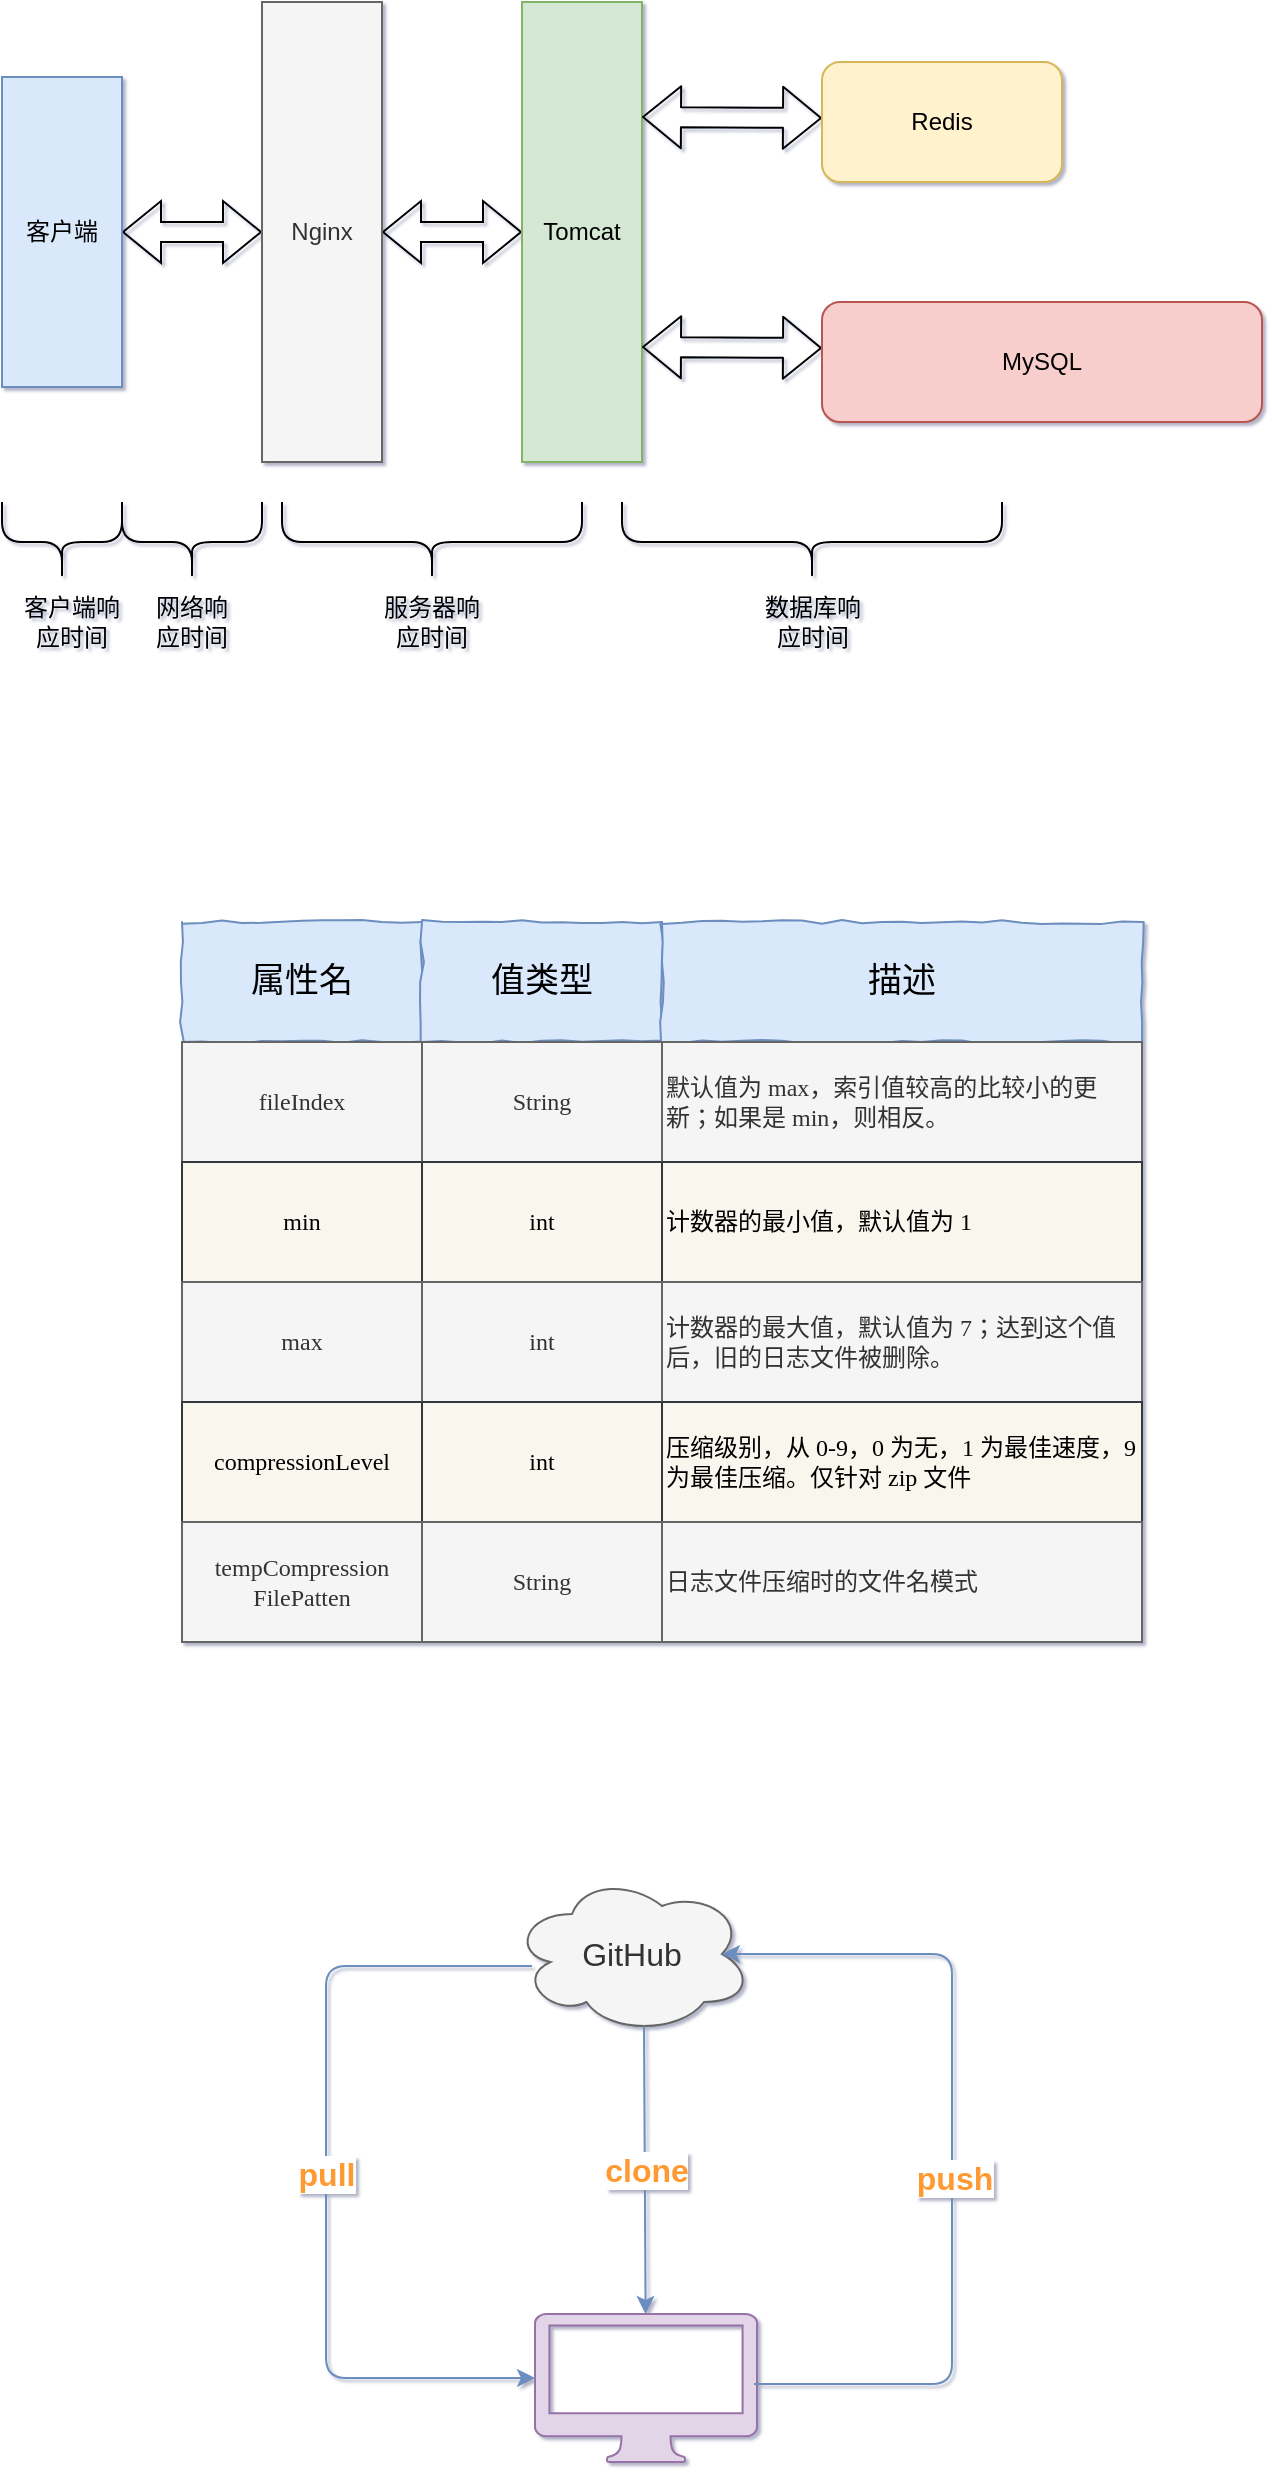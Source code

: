 <mxfile version="13.8.7" type="github" pages="2">
  <diagram id="diSPx6sxwbUCZ3BAV0dR" name="Page-1">
    <mxGraphModel dx="784" dy="740" grid="0" gridSize="10" guides="1" tooltips="1" connect="1" arrows="1" fold="1" page="0" pageScale="1" pageWidth="583" pageHeight="827" math="0" shadow="1">
      <root>
        <mxCell id="0" />
        <mxCell id="1" parent="0" />
        <mxCell id="1Xf8XIknH_fAtcvEAelX-21" style="edgeStyle=orthogonalEdgeStyle;shape=flexArrow;rounded=0;orthogonalLoop=1;jettySize=auto;html=1;exitX=1;exitY=0.5;exitDx=0;exitDy=0;entryX=0;entryY=0.5;entryDx=0;entryDy=0;startArrow=block;" parent="1" source="1Xf8XIknH_fAtcvEAelX-1" target="1Xf8XIknH_fAtcvEAelX-8" edge="1">
          <mxGeometry relative="1" as="geometry" />
        </mxCell>
        <mxCell id="1Xf8XIknH_fAtcvEAelX-1" value="客户端" style="rounded=0;whiteSpace=wrap;html=1;fillColor=#dae8fc;strokeColor=#6c8ebf;" parent="1" vertex="1">
          <mxGeometry x="10" y="267.5" width="60" height="155" as="geometry" />
        </mxCell>
        <mxCell id="1Xf8XIknH_fAtcvEAelX-22" style="edgeStyle=orthogonalEdgeStyle;shape=flexArrow;rounded=0;orthogonalLoop=1;jettySize=auto;html=1;entryX=0;entryY=0.5;entryDx=0;entryDy=0;startArrow=block;" parent="1" source="1Xf8XIknH_fAtcvEAelX-8" target="1Xf8XIknH_fAtcvEAelX-9" edge="1">
          <mxGeometry relative="1" as="geometry" />
        </mxCell>
        <mxCell id="1Xf8XIknH_fAtcvEAelX-8" value="Nginx" style="rounded=0;whiteSpace=wrap;html=1;fillColor=#f5f5f5;strokeColor=#666666;fontColor=#333333;" parent="1" vertex="1">
          <mxGeometry x="140" y="230" width="60" height="230" as="geometry" />
        </mxCell>
        <mxCell id="1Xf8XIknH_fAtcvEAelX-9" value="Tomcat" style="rounded=0;whiteSpace=wrap;html=1;fillColor=#d5e8d4;strokeColor=#82b366;" parent="1" vertex="1">
          <mxGeometry x="270" y="230" width="60" height="230" as="geometry" />
        </mxCell>
        <mxCell id="1Xf8XIknH_fAtcvEAelX-29" value="" style="shape=flexArrow;endArrow=classic;startArrow=classic;html=1;exitX=1;exitY=0.25;exitDx=0;exitDy=0;" parent="1" source="1Xf8XIknH_fAtcvEAelX-9" edge="1">
          <mxGeometry width="50" height="50" relative="1" as="geometry">
            <mxPoint x="350" y="300" as="sourcePoint" />
            <mxPoint x="420" y="288" as="targetPoint" />
          </mxGeometry>
        </mxCell>
        <mxCell id="1Xf8XIknH_fAtcvEAelX-30" value="Redis" style="rounded=1;whiteSpace=wrap;html=1;fillColor=#fff2cc;strokeColor=#d6b656;" parent="1" vertex="1">
          <mxGeometry x="420" y="260" width="120" height="60" as="geometry" />
        </mxCell>
        <mxCell id="1Xf8XIknH_fAtcvEAelX-31" value="" style="shape=flexArrow;endArrow=classic;startArrow=classic;html=1;exitX=1;exitY=0.75;exitDx=0;exitDy=0;" parent="1" source="1Xf8XIknH_fAtcvEAelX-9" edge="1">
          <mxGeometry width="50" height="50" relative="1" as="geometry">
            <mxPoint x="340" y="430" as="sourcePoint" />
            <mxPoint x="420" y="403" as="targetPoint" />
          </mxGeometry>
        </mxCell>
        <mxCell id="1Xf8XIknH_fAtcvEAelX-32" value="MySQL" style="rounded=1;whiteSpace=wrap;html=1;fillColor=#f8cecc;strokeColor=#b85450;" parent="1" vertex="1">
          <mxGeometry x="420" y="380" width="220" height="60" as="geometry" />
        </mxCell>
        <mxCell id="1Xf8XIknH_fAtcvEAelX-35" value="" style="shape=curlyBracket;whiteSpace=wrap;html=1;rounded=1;direction=north;" parent="1" vertex="1">
          <mxGeometry x="10" y="480" width="60" height="40" as="geometry" />
        </mxCell>
        <mxCell id="1Xf8XIknH_fAtcvEAelX-36" value="客户端响应时间" style="text;html=1;strokeColor=none;fillColor=none;align=center;verticalAlign=middle;whiteSpace=wrap;rounded=0;" parent="1" vertex="1">
          <mxGeometry x="20" y="530" width="50" height="20" as="geometry" />
        </mxCell>
        <mxCell id="1Xf8XIknH_fAtcvEAelX-38" value="" style="shape=curlyBracket;whiteSpace=wrap;html=1;rounded=1;direction=north;" parent="1" vertex="1">
          <mxGeometry x="70" y="480" width="70" height="40" as="geometry" />
        </mxCell>
        <mxCell id="1Xf8XIknH_fAtcvEAelX-39" value="网络响应时间" style="text;html=1;strokeColor=none;fillColor=none;align=center;verticalAlign=middle;whiteSpace=wrap;rounded=0;" parent="1" vertex="1">
          <mxGeometry x="85" y="530" width="40" height="20" as="geometry" />
        </mxCell>
        <mxCell id="1Xf8XIknH_fAtcvEAelX-40" value="" style="shape=curlyBracket;whiteSpace=wrap;html=1;rounded=1;direction=north;" parent="1" vertex="1">
          <mxGeometry x="150" y="480" width="150" height="40" as="geometry" />
        </mxCell>
        <mxCell id="1Xf8XIknH_fAtcvEAelX-41" value="服务器响应时间" style="text;html=1;strokeColor=none;fillColor=none;align=center;verticalAlign=middle;whiteSpace=wrap;rounded=0;" parent="1" vertex="1">
          <mxGeometry x="200" y="530" width="50" height="20" as="geometry" />
        </mxCell>
        <mxCell id="1Xf8XIknH_fAtcvEAelX-43" value="" style="shape=curlyBracket;whiteSpace=wrap;html=1;rounded=1;direction=north;" parent="1" vertex="1">
          <mxGeometry x="320" y="480" width="190" height="40" as="geometry" />
        </mxCell>
        <mxCell id="1Xf8XIknH_fAtcvEAelX-44" value="数据库响应时间" style="text;html=1;strokeColor=none;fillColor=none;align=center;verticalAlign=middle;whiteSpace=wrap;rounded=0;" parent="1" vertex="1">
          <mxGeometry x="387.5" y="530" width="55" height="20" as="geometry" />
        </mxCell>
        <mxCell id="rbrxd1Zm40ocYw3N6xHd-1" value="属性名" style="rounded=0;whiteSpace=wrap;html=1;fontSize=17;fillColor=#dae8fc;strokeColor=#6c8ebf;comic=1;" parent="1" vertex="1">
          <mxGeometry x="100" y="690" width="120" height="60" as="geometry" />
        </mxCell>
        <mxCell id="rbrxd1Zm40ocYw3N6xHd-2" value="值类型" style="rounded=0;whiteSpace=wrap;html=1;fontSize=17;fillColor=#dae8fc;strokeColor=#6c8ebf;comic=1;" parent="1" vertex="1">
          <mxGeometry x="220" y="690" width="120" height="60" as="geometry" />
        </mxCell>
        <mxCell id="rbrxd1Zm40ocYw3N6xHd-3" value="描述" style="rounded=0;whiteSpace=wrap;html=1;fontSize=17;fillColor=#dae8fc;strokeColor=#6c8ebf;comic=1;" parent="1" vertex="1">
          <mxGeometry x="340" y="690" width="240" height="60" as="geometry" />
        </mxCell>
        <mxCell id="rbrxd1Zm40ocYw3N6xHd-4" value="fileIndex" style="rounded=0;whiteSpace=wrap;html=1;fillColor=#f5f5f5;strokeColor=#666666;fontColor=#333333;fontFamily=Verdana;" parent="1" vertex="1">
          <mxGeometry x="100" y="750" width="120" height="60" as="geometry" />
        </mxCell>
        <mxCell id="rbrxd1Zm40ocYw3N6xHd-5" value="String" style="rounded=0;whiteSpace=wrap;html=1;fillColor=#f5f5f5;strokeColor=#666666;fontColor=#333333;fontFamily=Verdana;" parent="1" vertex="1">
          <mxGeometry x="220" y="750" width="120" height="60" as="geometry" />
        </mxCell>
        <mxCell id="rbrxd1Zm40ocYw3N6xHd-6" value="默认值为 max，索引值较高的比较小的更新；如果是 min，则相反。" style="rounded=0;whiteSpace=wrap;html=1;align=left;fillColor=#f5f5f5;strokeColor=#666666;fontColor=#333333;fontFamily=Verdana;" parent="1" vertex="1">
          <mxGeometry x="340" y="750" width="240" height="60" as="geometry" />
        </mxCell>
        <mxCell id="rbrxd1Zm40ocYw3N6xHd-7" value="min" style="rounded=0;whiteSpace=wrap;html=1;fontSize=12;fontFamily=Verdana;fillColor=#f9f7ed;strokeColor=#36393d;" parent="1" vertex="1">
          <mxGeometry x="100" y="810" width="120" height="60" as="geometry" />
        </mxCell>
        <mxCell id="rbrxd1Zm40ocYw3N6xHd-8" value="int" style="rounded=0;whiteSpace=wrap;html=1;fontSize=12;fontFamily=Verdana;fillColor=#f9f7ed;strokeColor=#36393d;" parent="1" vertex="1">
          <mxGeometry x="220" y="810" width="120" height="60" as="geometry" />
        </mxCell>
        <mxCell id="rbrxd1Zm40ocYw3N6xHd-9" value="计数器的最小值，默认值为 1" style="rounded=0;whiteSpace=wrap;html=1;align=left;fontSize=12;fontFamily=Verdana;fillColor=#f9f7ed;strokeColor=#36393d;" parent="1" vertex="1">
          <mxGeometry x="340" y="810" width="240" height="60" as="geometry" />
        </mxCell>
        <mxCell id="rbrxd1Zm40ocYw3N6xHd-10" value="max" style="rounded=0;whiteSpace=wrap;html=1;fillColor=#f5f5f5;strokeColor=#666666;fontColor=#333333;fontSize=12;fontFamily=Verdana;" parent="1" vertex="1">
          <mxGeometry x="100" y="870" width="120" height="60" as="geometry" />
        </mxCell>
        <mxCell id="rbrxd1Zm40ocYw3N6xHd-11" value="compressionLevel" style="rounded=0;whiteSpace=wrap;html=1;fontSize=12;fontFamily=Verdana;fillColor=#f9f7ed;strokeColor=#36393d;" parent="1" vertex="1">
          <mxGeometry x="100" y="930" width="120" height="60" as="geometry" />
        </mxCell>
        <mxCell id="rbrxd1Zm40ocYw3N6xHd-12" value="tempCompression&lt;br style=&quot;font-size: 12px;&quot;&gt;FilePatten" style="rounded=0;whiteSpace=wrap;html=1;align=center;fillColor=#f5f5f5;strokeColor=#666666;fontColor=#333333;fontSize=12;fontFamily=Verdana;" parent="1" vertex="1">
          <mxGeometry x="100" y="990" width="120" height="60" as="geometry" />
        </mxCell>
        <mxCell id="rbrxd1Zm40ocYw3N6xHd-13" value="int" style="rounded=0;whiteSpace=wrap;html=1;fillColor=#f5f5f5;strokeColor=#666666;fontColor=#333333;fontSize=12;fontFamily=Verdana;" parent="1" vertex="1">
          <mxGeometry x="220" y="870" width="120" height="60" as="geometry" />
        </mxCell>
        <mxCell id="rbrxd1Zm40ocYw3N6xHd-14" value="int" style="rounded=0;whiteSpace=wrap;html=1;fontSize=12;fontFamily=Verdana;fillColor=#f9f7ed;strokeColor=#36393d;" parent="1" vertex="1">
          <mxGeometry x="220" y="930" width="120" height="60" as="geometry" />
        </mxCell>
        <mxCell id="rbrxd1Zm40ocYw3N6xHd-15" value="String" style="rounded=0;whiteSpace=wrap;html=1;fillColor=#f5f5f5;strokeColor=#666666;fontColor=#333333;fontSize=12;fontFamily=Verdana;" parent="1" vertex="1">
          <mxGeometry x="220" y="990" width="120" height="60" as="geometry" />
        </mxCell>
        <mxCell id="rbrxd1Zm40ocYw3N6xHd-16" value="计数器的最大值，默认值为 7；达到这个值后，旧的日志文件被删除。" style="rounded=0;whiteSpace=wrap;html=1;align=left;fillColor=#f5f5f5;strokeColor=#666666;fontColor=#333333;fontSize=12;fontFamily=Verdana;" parent="1" vertex="1">
          <mxGeometry x="340" y="870" width="240" height="60" as="geometry" />
        </mxCell>
        <mxCell id="rbrxd1Zm40ocYw3N6xHd-17" value="压缩级别，从 0-9，0 为无，1 为最佳速度，9 为最佳压缩。仅针对 zip 文件" style="rounded=0;whiteSpace=wrap;html=1;align=left;fontSize=12;fontFamily=Verdana;fillColor=#f9f7ed;strokeColor=#36393d;" parent="1" vertex="1">
          <mxGeometry x="340" y="930" width="240" height="60" as="geometry" />
        </mxCell>
        <mxCell id="rbrxd1Zm40ocYw3N6xHd-18" value="日志文件压缩时的文件名模式" style="rounded=0;whiteSpace=wrap;html=1;align=left;fillColor=#f5f5f5;strokeColor=#666666;fontColor=#333333;fontSize=12;fontFamily=Verdana;" parent="1" vertex="1">
          <mxGeometry x="340" y="990" width="240" height="60" as="geometry" />
        </mxCell>
        <mxCell id="RKml3W5jO_ZEPc0W99SS-1" value="GitHub" style="ellipse;shape=cloud;whiteSpace=wrap;html=1;fillColor=#f5f5f5;strokeColor=#666666;fontColor=#333333;fontSize=16;" vertex="1" parent="1">
          <mxGeometry x="265" y="1166" width="120" height="80" as="geometry" />
        </mxCell>
        <mxCell id="RKml3W5jO_ZEPc0W99SS-4" value="" style="pointerEvents=1;shadow=0;dashed=0;html=1;strokeColor=#9673a6;fillColor=#e1d5e7;labelPosition=center;verticalLabelPosition=bottom;verticalAlign=top;outlineConnect=0;align=center;shape=mxgraph.office.devices.mac_client;fontSize=16;" vertex="1" parent="1">
          <mxGeometry x="276.5" y="1386" width="111" height="74" as="geometry" />
        </mxCell>
        <mxCell id="RKml3W5jO_ZEPc0W99SS-5" value="" style="endArrow=classic;html=1;exitX=0.55;exitY=0.95;exitDx=0;exitDy=0;exitPerimeter=0;fillColor=#dae8fc;strokeColor=#6c8ebf;fontSize=16;" edge="1" parent="1" source="RKml3W5jO_ZEPc0W99SS-1" target="RKml3W5jO_ZEPc0W99SS-4">
          <mxGeometry relative="1" as="geometry">
            <mxPoint x="326" y="1274" as="sourcePoint" />
            <mxPoint x="426" y="1274" as="targetPoint" />
          </mxGeometry>
        </mxCell>
        <mxCell id="RKml3W5jO_ZEPc0W99SS-6" value="clone" style="edgeLabel;resizable=0;html=1;align=center;verticalAlign=middle;fontSize=16;fontStyle=1;fontColor=#FF9933;" connectable="0" vertex="1" parent="RKml3W5jO_ZEPc0W99SS-5">
          <mxGeometry relative="1" as="geometry" />
        </mxCell>
        <mxCell id="RKml3W5jO_ZEPc0W99SS-8" value="" style="endArrow=classic;html=1;entryX=0.875;entryY=0.5;entryDx=0;entryDy=0;entryPerimeter=0;edgeStyle=orthogonalEdgeStyle;fillColor=#dae8fc;strokeColor=#6c8ebf;fontSize=16;" edge="1" parent="1" target="RKml3W5jO_ZEPc0W99SS-1">
          <mxGeometry relative="1" as="geometry">
            <mxPoint x="386" y="1421" as="sourcePoint" />
            <mxPoint x="486" y="1421" as="targetPoint" />
            <Array as="points">
              <mxPoint x="485" y="1421" />
              <mxPoint x="485" y="1206" />
            </Array>
          </mxGeometry>
        </mxCell>
        <mxCell id="RKml3W5jO_ZEPc0W99SS-9" value="push" style="edgeLabel;resizable=0;align=center;verticalAlign=middle;fontSize=16;fontStyle=1;fontColor=#FF9933;html=1;comic=0;" connectable="0" vertex="1" parent="RKml3W5jO_ZEPc0W99SS-8">
          <mxGeometry relative="1" as="geometry">
            <mxPoint x="1" y="12" as="offset" />
          </mxGeometry>
        </mxCell>
        <mxCell id="RKml3W5jO_ZEPc0W99SS-10" value="" style="endArrow=classic;html=1;exitX=0.083;exitY=0.575;exitDx=0;exitDy=0;exitPerimeter=0;edgeStyle=orthogonalEdgeStyle;fillColor=#dae8fc;strokeColor=#6c8ebf;fontSize=16;" edge="1" parent="1" source="RKml3W5jO_ZEPc0W99SS-1" target="RKml3W5jO_ZEPc0W99SS-4">
          <mxGeometry relative="1" as="geometry">
            <mxPoint x="157" y="1254" as="sourcePoint" />
            <mxPoint x="262" y="1423" as="targetPoint" />
            <Array as="points">
              <mxPoint x="172" y="1212" />
              <mxPoint x="172" y="1418" />
            </Array>
          </mxGeometry>
        </mxCell>
        <mxCell id="RKml3W5jO_ZEPc0W99SS-11" value="pull" style="edgeLabel;resizable=0;html=1;align=center;verticalAlign=middle;fontSize=16;fontStyle=1;fontColor=#FF9933;" connectable="0" vertex="1" parent="RKml3W5jO_ZEPc0W99SS-10">
          <mxGeometry relative="1" as="geometry" />
        </mxCell>
      </root>
    </mxGraphModel>
  </diagram>
  <diagram id="6E5P94xofDiWyjPLWMbv" name="Page-2">
    <mxGraphModel dx="633" dy="782" grid="1" gridSize="10" guides="1" tooltips="1" connect="1" arrows="1" fold="1" page="1" pageScale="1" pageWidth="583" pageHeight="827" math="0" shadow="0">
      <root>
        <mxCell id="J4YfTfyOrNPKaE758C86-0" />
        <mxCell id="J4YfTfyOrNPKaE758C86-1" parent="J4YfTfyOrNPKaE758C86-0" />
        <mxCell id="wjMG5rkEPpsKL6NhBztt-17" value="" style="rounded=0;whiteSpace=wrap;html=1;shadow=1;fillColor=#f5f5f5;strokeColor=#666666;fontColor=#333333;" vertex="1" parent="J4YfTfyOrNPKaE758C86-1">
          <mxGeometry x="60" y="1960" width="460" height="410" as="geometry" />
        </mxCell>
        <mxCell id="wjMG5rkEPpsKL6NhBztt-4" value="" style="rounded=0;whiteSpace=wrap;html=1;shadow=1;" vertex="1" parent="J4YfTfyOrNPKaE758C86-1">
          <mxGeometry x="60" y="1570" width="460" height="270" as="geometry" />
        </mxCell>
        <mxCell id="gUbbcMA3DY-cEsh_Vyq4-1" style="rounded=0;orthogonalLoop=1;jettySize=auto;html=1;exitX=1;exitY=0;exitDx=0;exitDy=0;startArrow=none;startFill=0;" parent="J4YfTfyOrNPKaE758C86-1" source="gUbbcMA3DY-cEsh_Vyq4-0" edge="1">
          <mxGeometry relative="1" as="geometry">
            <mxPoint x="290" y="300" as="targetPoint" />
          </mxGeometry>
        </mxCell>
        <mxCell id="gUbbcMA3DY-cEsh_Vyq4-3" style="edgeStyle=none;rounded=0;orthogonalLoop=1;jettySize=auto;html=1;exitX=1;exitY=1;exitDx=0;exitDy=0;startArrow=none;startFill=0;" parent="J4YfTfyOrNPKaE758C86-1" source="gUbbcMA3DY-cEsh_Vyq4-0" target="gUbbcMA3DY-cEsh_Vyq4-4" edge="1">
          <mxGeometry relative="1" as="geometry">
            <mxPoint x="290" y="460" as="targetPoint" />
          </mxGeometry>
        </mxCell>
        <mxCell id="gUbbcMA3DY-cEsh_Vyq4-0" value="JCL" style="rounded=0;whiteSpace=wrap;html=1;fillColor=#ffe6cc;strokeColor=#d79b00;" parent="J4YfTfyOrNPKaE758C86-1" vertex="1">
          <mxGeometry x="90" y="350" width="110" height="60" as="geometry" />
        </mxCell>
        <mxCell id="gUbbcMA3DY-cEsh_Vyq4-2" value="JUL" style="rounded=0;whiteSpace=wrap;html=1;fillColor=#f8cecc;strokeColor=#b85450;" parent="J4YfTfyOrNPKaE758C86-1" vertex="1">
          <mxGeometry x="292" y="270" width="58" height="60" as="geometry" />
        </mxCell>
        <mxCell id="gUbbcMA3DY-cEsh_Vyq4-4" value="Log4j" style="rounded=0;whiteSpace=wrap;html=1;fillColor=#f8cecc;strokeColor=#b85450;" parent="J4YfTfyOrNPKaE758C86-1" vertex="1">
          <mxGeometry x="292" y="420" width="58" height="60" as="geometry" />
        </mxCell>
        <mxCell id="gUbbcMA3DY-cEsh_Vyq4-5" value="接口" style="text;html=1;strokeColor=none;fillColor=none;align=center;verticalAlign=middle;whiteSpace=wrap;rounded=0;" parent="J4YfTfyOrNPKaE758C86-1" vertex="1">
          <mxGeometry x="125" y="310" width="40" height="20" as="geometry" />
        </mxCell>
        <mxCell id="gUbbcMA3DY-cEsh_Vyq4-13" style="edgeStyle=none;rounded=0;orthogonalLoop=1;jettySize=auto;html=1;exitX=0;exitY=0;exitDx=0;exitDy=0;entryX=1;entryY=0.5;entryDx=0;entryDy=0;startArrow=none;startFill=0;" parent="J4YfTfyOrNPKaE758C86-1" source="gUbbcMA3DY-cEsh_Vyq4-9" target="gUbbcMA3DY-cEsh_Vyq4-10" edge="1">
          <mxGeometry relative="1" as="geometry" />
        </mxCell>
        <mxCell id="gUbbcMA3DY-cEsh_Vyq4-14" style="edgeStyle=none;rounded=0;orthogonalLoop=1;jettySize=auto;html=1;exitX=0;exitY=1;exitDx=0;exitDy=0;entryX=1;entryY=0.5;entryDx=0;entryDy=0;startArrow=none;startFill=0;" parent="J4YfTfyOrNPKaE758C86-1" source="gUbbcMA3DY-cEsh_Vyq4-9" target="gUbbcMA3DY-cEsh_Vyq4-11" edge="1">
          <mxGeometry relative="1" as="geometry" />
        </mxCell>
        <mxCell id="gUbbcMA3DY-cEsh_Vyq4-15" style="edgeStyle=none;rounded=0;orthogonalLoop=1;jettySize=auto;html=1;entryX=0.992;entryY=0.633;entryDx=0;entryDy=0;entryPerimeter=0;startArrow=none;startFill=0;" parent="J4YfTfyOrNPKaE758C86-1" source="gUbbcMA3DY-cEsh_Vyq4-9" target="gUbbcMA3DY-cEsh_Vyq4-12" edge="1">
          <mxGeometry relative="1" as="geometry" />
        </mxCell>
        <mxCell id="gUbbcMA3DY-cEsh_Vyq4-9" value="SLF4J" style="rounded=0;whiteSpace=wrap;html=1;fillColor=#e1d5e7;strokeColor=#9673a6;" parent="J4YfTfyOrNPKaE758C86-1" vertex="1">
          <mxGeometry x="620" y="350" width="110" height="60" as="geometry" />
        </mxCell>
        <mxCell id="gUbbcMA3DY-cEsh_Vyq4-17" style="edgeStyle=none;rounded=0;orthogonalLoop=1;jettySize=auto;html=1;entryX=1;entryY=0.5;entryDx=0;entryDy=0;startArrow=none;startFill=0;" parent="J4YfTfyOrNPKaE758C86-1" source="gUbbcMA3DY-cEsh_Vyq4-10" target="gUbbcMA3DY-cEsh_Vyq4-2" edge="1">
          <mxGeometry relative="1" as="geometry" />
        </mxCell>
        <mxCell id="gUbbcMA3DY-cEsh_Vyq4-10" value="slf4j-jdk" style="rounded=0;whiteSpace=wrap;html=1;fillColor=#d5e8d4;strokeColor=#82b366;" parent="J4YfTfyOrNPKaE758C86-1" vertex="1">
          <mxGeometry x="400" y="270" width="120" height="60" as="geometry" />
        </mxCell>
        <mxCell id="gUbbcMA3DY-cEsh_Vyq4-18" style="edgeStyle=none;rounded=0;orthogonalLoop=1;jettySize=auto;html=1;entryX=1;entryY=0.5;entryDx=0;entryDy=0;startArrow=none;startFill=0;" parent="J4YfTfyOrNPKaE758C86-1" source="gUbbcMA3DY-cEsh_Vyq4-11" target="gUbbcMA3DY-cEsh_Vyq4-4" edge="1">
          <mxGeometry relative="1" as="geometry" />
        </mxCell>
        <mxCell id="gUbbcMA3DY-cEsh_Vyq4-11" value="slf4j-log4j" style="rounded=0;whiteSpace=wrap;html=1;fillColor=#d5e8d4;strokeColor=#82b366;" parent="J4YfTfyOrNPKaE758C86-1" vertex="1">
          <mxGeometry x="400" y="420" width="120" height="60" as="geometry" />
        </mxCell>
        <mxCell id="gUbbcMA3DY-cEsh_Vyq4-16" style="edgeStyle=none;rounded=0;orthogonalLoop=1;jettySize=auto;html=1;entryX=0.5;entryY=1;entryDx=0;entryDy=0;startArrow=none;startFill=0;exitX=0;exitY=0.5;exitDx=0;exitDy=0;" parent="J4YfTfyOrNPKaE758C86-1" source="gUbbcMA3DY-cEsh_Vyq4-12" target="gUbbcMA3DY-cEsh_Vyq4-0" edge="1">
          <mxGeometry relative="1" as="geometry" />
        </mxCell>
        <mxCell id="gUbbcMA3DY-cEsh_Vyq4-12" value="slf4j-jcl" style="rounded=0;whiteSpace=wrap;html=1;fillColor=#d5e8d4;strokeColor=#82b366;" parent="J4YfTfyOrNPKaE758C86-1" vertex="1">
          <mxGeometry x="320" y="530" width="120" height="60" as="geometry" />
        </mxCell>
        <mxCell id="gUbbcMA3DY-cEsh_Vyq4-19" value="桥" style="text;html=1;strokeColor=none;fillColor=none;align=center;verticalAlign=middle;whiteSpace=wrap;rounded=0;" parent="J4YfTfyOrNPKaE758C86-1" vertex="1">
          <mxGeometry x="440" y="340" width="40" height="20" as="geometry" />
        </mxCell>
        <mxCell id="gUbbcMA3DY-cEsh_Vyq4-20" value="桥" style="text;html=1;strokeColor=none;fillColor=none;align=center;verticalAlign=middle;whiteSpace=wrap;rounded=0;" parent="J4YfTfyOrNPKaE758C86-1" vertex="1">
          <mxGeometry x="440" y="394" width="40" height="20" as="geometry" />
        </mxCell>
        <mxCell id="gUbbcMA3DY-cEsh_Vyq4-21" value="桥" style="text;html=1;strokeColor=none;fillColor=none;align=center;verticalAlign=middle;whiteSpace=wrap;rounded=0;" parent="J4YfTfyOrNPKaE758C86-1" vertex="1">
          <mxGeometry x="360" y="600" width="40" height="20" as="geometry" />
        </mxCell>
        <mxCell id="gUbbcMA3DY-cEsh_Vyq4-23" style="edgeStyle=none;rounded=0;orthogonalLoop=1;jettySize=auto;html=1;startArrow=none;startFill=0;" parent="J4YfTfyOrNPKaE758C86-1" source="gUbbcMA3DY-cEsh_Vyq4-22" edge="1">
          <mxGeometry relative="1" as="geometry">
            <mxPoint x="170" y="900" as="targetPoint" />
          </mxGeometry>
        </mxCell>
        <mxCell id="gUbbcMA3DY-cEsh_Vyq4-22" value="我们的项目" style="rounded=0;whiteSpace=wrap;html=1;fillColor=#dae8fc;strokeColor=#6c8ebf;" parent="J4YfTfyOrNPKaE758C86-1" vertex="1">
          <mxGeometry x="110" y="790" width="120" height="60" as="geometry" />
        </mxCell>
        <mxCell id="gUbbcMA3DY-cEsh_Vyq4-25" style="edgeStyle=none;rounded=0;orthogonalLoop=1;jettySize=auto;html=1;startArrow=none;startFill=0;" parent="J4YfTfyOrNPKaE758C86-1" source="gUbbcMA3DY-cEsh_Vyq4-24" edge="1">
          <mxGeometry relative="1" as="geometry">
            <mxPoint x="170" y="1010" as="targetPoint" />
          </mxGeometry>
        </mxCell>
        <mxCell id="gUbbcMA3DY-cEsh_Vyq4-24" value="SLF4J" style="rounded=0;whiteSpace=wrap;html=1;fillColor=#ffe6cc;strokeColor=#d79b00;" parent="J4YfTfyOrNPKaE758C86-1" vertex="1">
          <mxGeometry x="110" y="900" width="120" height="60" as="geometry" />
        </mxCell>
        <mxCell id="gUbbcMA3DY-cEsh_Vyq4-27" style="edgeStyle=none;rounded=0;orthogonalLoop=1;jettySize=auto;html=1;startArrow=none;startFill=0;" parent="J4YfTfyOrNPKaE758C86-1" source="gUbbcMA3DY-cEsh_Vyq4-26" edge="1">
          <mxGeometry relative="1" as="geometry">
            <mxPoint x="170" y="1120" as="targetPoint" />
          </mxGeometry>
        </mxCell>
        <mxCell id="gUbbcMA3DY-cEsh_Vyq4-26" value="Log4j" style="rounded=0;whiteSpace=wrap;html=1;fillColor=#f8cecc;strokeColor=#b85450;" parent="J4YfTfyOrNPKaE758C86-1" vertex="1">
          <mxGeometry x="110" y="1010" width="120" height="60" as="geometry" />
        </mxCell>
        <mxCell id="gUbbcMA3DY-cEsh_Vyq4-28" value="log1" style="rounded=1;whiteSpace=wrap;html=1;fillColor=#e1d5e7;strokeColor=#9673a6;" parent="J4YfTfyOrNPKaE758C86-1" vertex="1">
          <mxGeometry x="110" y="1120" width="120" height="60" as="geometry" />
        </mxCell>
        <mxCell id="gUbbcMA3DY-cEsh_Vyq4-29" style="edgeStyle=none;rounded=0;orthogonalLoop=1;jettySize=auto;html=1;startArrow=none;startFill=0;" parent="J4YfTfyOrNPKaE758C86-1" source="gUbbcMA3DY-cEsh_Vyq4-30" edge="1">
          <mxGeometry relative="1" as="geometry">
            <mxPoint x="380" y="900" as="targetPoint" />
          </mxGeometry>
        </mxCell>
        <mxCell id="gUbbcMA3DY-cEsh_Vyq4-30" value="A" style="rounded=0;whiteSpace=wrap;html=1;fillColor=#dae8fc;strokeColor=#6c8ebf;" parent="J4YfTfyOrNPKaE758C86-1" vertex="1">
          <mxGeometry x="320" y="790" width="120" height="60" as="geometry" />
        </mxCell>
        <mxCell id="gUbbcMA3DY-cEsh_Vyq4-31" style="edgeStyle=none;rounded=0;orthogonalLoop=1;jettySize=auto;html=1;startArrow=none;startFill=0;" parent="J4YfTfyOrNPKaE758C86-1" source="gUbbcMA3DY-cEsh_Vyq4-32" edge="1">
          <mxGeometry relative="1" as="geometry">
            <mxPoint x="380" y="1010" as="targetPoint" />
          </mxGeometry>
        </mxCell>
        <mxCell id="gUbbcMA3DY-cEsh_Vyq4-32" value="JCL" style="rounded=0;whiteSpace=wrap;html=1;fillColor=#ffe6cc;strokeColor=#d79b00;" parent="J4YfTfyOrNPKaE758C86-1" vertex="1">
          <mxGeometry x="320" y="900" width="120" height="60" as="geometry" />
        </mxCell>
        <mxCell id="gUbbcMA3DY-cEsh_Vyq4-33" style="edgeStyle=none;rounded=0;orthogonalLoop=1;jettySize=auto;html=1;startArrow=none;startFill=0;" parent="J4YfTfyOrNPKaE758C86-1" source="gUbbcMA3DY-cEsh_Vyq4-34" edge="1">
          <mxGeometry relative="1" as="geometry">
            <mxPoint x="380" y="1120" as="targetPoint" />
          </mxGeometry>
        </mxCell>
        <mxCell id="gUbbcMA3DY-cEsh_Vyq4-34" value="JUL" style="rounded=0;whiteSpace=wrap;html=1;fillColor=#f8cecc;strokeColor=#b85450;" parent="J4YfTfyOrNPKaE758C86-1" vertex="1">
          <mxGeometry x="320" y="1010" width="120" height="60" as="geometry" />
        </mxCell>
        <mxCell id="gUbbcMA3DY-cEsh_Vyq4-35" value="log2" style="rounded=1;whiteSpace=wrap;html=1;fillColor=#e1d5e7;strokeColor=#9673a6;" parent="J4YfTfyOrNPKaE758C86-1" vertex="1">
          <mxGeometry x="320" y="1120" width="120" height="60" as="geometry" />
        </mxCell>
        <mxCell id="wjMG5rkEPpsKL6NhBztt-2" value="" style="edgeStyle=orthogonalEdgeStyle;rounded=0;orthogonalLoop=1;jettySize=auto;html=1;" edge="1" parent="J4YfTfyOrNPKaE758C86-1" source="wjMG5rkEPpsKL6NhBztt-0" target="wjMG5rkEPpsKL6NhBztt-1">
          <mxGeometry relative="1" as="geometry" />
        </mxCell>
        <mxCell id="wjMG5rkEPpsKL6NhBztt-0" value="Java 源代码&lt;br&gt;.java 文件" style="rounded=1;whiteSpace=wrap;html=1;fillColor=#f5f5f5;strokeColor=#666666;fontColor=#333333;" vertex="1" parent="J4YfTfyOrNPKaE758C86-1">
          <mxGeometry x="110" y="1300" width="120" height="60" as="geometry" />
        </mxCell>
        <mxCell id="wjMG5rkEPpsKL6NhBztt-13" style="edgeStyle=orthogonalEdgeStyle;rounded=0;orthogonalLoop=1;jettySize=auto;html=1;exitX=0.5;exitY=1;exitDx=0;exitDy=0;entryX=0.5;entryY=0;entryDx=0;entryDy=0;" edge="1" parent="J4YfTfyOrNPKaE758C86-1" source="wjMG5rkEPpsKL6NhBztt-1" target="wjMG5rkEPpsKL6NhBztt-9">
          <mxGeometry relative="1" as="geometry" />
        </mxCell>
        <mxCell id="wjMG5rkEPpsKL6NhBztt-1" value="Java 字节码&lt;br&gt;.class 文件" style="whiteSpace=wrap;html=1;rounded=1;fillColor=#d5e8d4;strokeColor=#82b366;" vertex="1" parent="J4YfTfyOrNPKaE758C86-1">
          <mxGeometry x="110" y="1440" width="120" height="60" as="geometry" />
        </mxCell>
        <mxCell id="wjMG5rkEPpsKL6NhBztt-3" value="Java 编译器" style="text;html=1;strokeColor=#6c8ebf;fillColor=#dae8fc;align=center;verticalAlign=middle;whiteSpace=wrap;rounded=0;" vertex="1" parent="J4YfTfyOrNPKaE758C86-1">
          <mxGeometry x="180" y="1390" width="80" height="20" as="geometry" />
        </mxCell>
        <mxCell id="wjMG5rkEPpsKL6NhBztt-14" style="edgeStyle=orthogonalEdgeStyle;rounded=0;orthogonalLoop=1;jettySize=auto;html=1;exitX=1;exitY=0.5;exitDx=0;exitDy=0;entryX=0;entryY=0.5;entryDx=0;entryDy=0;shape=flexArrow;startArrow=block;" edge="1" parent="J4YfTfyOrNPKaE758C86-1" source="wjMG5rkEPpsKL6NhBztt-9" target="wjMG5rkEPpsKL6NhBztt-10">
          <mxGeometry relative="1" as="geometry" />
        </mxCell>
        <mxCell id="wjMG5rkEPpsKL6NhBztt-15" style="edgeStyle=orthogonalEdgeStyle;shape=flexArrow;rounded=0;orthogonalLoop=1;jettySize=auto;html=1;exitX=0.5;exitY=1;exitDx=0;exitDy=0;entryX=0.176;entryY=0;entryDx=0;entryDy=0;entryPerimeter=0;startArrow=block;" edge="1" parent="J4YfTfyOrNPKaE758C86-1" source="wjMG5rkEPpsKL6NhBztt-9" target="wjMG5rkEPpsKL6NhBztt-11">
          <mxGeometry relative="1" as="geometry" />
        </mxCell>
        <mxCell id="wjMG5rkEPpsKL6NhBztt-9" value="类加载器" style="rounded=0;whiteSpace=wrap;html=1;fillColor=#ffe6cc;strokeColor=#d79b00;" vertex="1" parent="J4YfTfyOrNPKaE758C86-1">
          <mxGeometry x="110" y="1610" width="120" height="60" as="geometry" />
        </mxCell>
        <mxCell id="wjMG5rkEPpsKL6NhBztt-16" style="edgeStyle=orthogonalEdgeStyle;shape=flexArrow;rounded=0;orthogonalLoop=1;jettySize=auto;html=1;exitX=0.5;exitY=1;exitDx=0;exitDy=0;entryX=0.824;entryY=-0.017;entryDx=0;entryDy=0;entryPerimeter=0;startArrow=block;" edge="1" parent="J4YfTfyOrNPKaE758C86-1" source="wjMG5rkEPpsKL6NhBztt-10" target="wjMG5rkEPpsKL6NhBztt-11">
          <mxGeometry relative="1" as="geometry" />
        </mxCell>
        <mxCell id="wjMG5rkEPpsKL6NhBztt-10" value="执行引擎" style="rounded=0;whiteSpace=wrap;html=1;fillColor=#ffe6cc;strokeColor=#d79b00;" vertex="1" parent="J4YfTfyOrNPKaE758C86-1">
          <mxGeometry x="330" y="1610" width="120" height="60" as="geometry" />
        </mxCell>
        <mxCell id="wjMG5rkEPpsKL6NhBztt-11" value="运行时数据区" style="rounded=0;whiteSpace=wrap;html=1;fillColor=#ffe6cc;strokeColor=#d79b00;" vertex="1" parent="J4YfTfyOrNPKaE758C86-1">
          <mxGeometry x="110" y="1740" width="340" height="60" as="geometry" />
        </mxCell>
        <mxCell id="wjMG5rkEPpsKL6NhBztt-12" value="Java 虚拟机" style="text;html=1;strokeColor=none;fillColor=none;align=center;verticalAlign=middle;whiteSpace=wrap;rounded=0;" vertex="1" parent="J4YfTfyOrNPKaE758C86-1">
          <mxGeometry x="238" y="1810" width="108" height="20" as="geometry" />
        </mxCell>
        <mxCell id="wjMG5rkEPpsKL6NhBztt-18" value="运行时数据区" style="text;html=1;strokeColor=none;fillColor=none;align=center;verticalAlign=middle;whiteSpace=wrap;rounded=0;shadow=1;" vertex="1" parent="J4YfTfyOrNPKaE758C86-1">
          <mxGeometry x="221" y="1970" width="138" height="20" as="geometry" />
        </mxCell>
        <mxCell id="wjMG5rkEPpsKL6NhBztt-19" value="" style="rounded=0;whiteSpace=wrap;html=1;shadow=0;fillColor=#bac8d3;strokeColor=#23445d;" vertex="1" parent="J4YfTfyOrNPKaE758C86-1">
          <mxGeometry x="105.5" y="2000" width="369" height="140" as="geometry" />
        </mxCell>
        <mxCell id="wjMG5rkEPpsKL6NhBztt-20" value="堆" style="rounded=0;whiteSpace=wrap;html=1;shadow=0;fillColor=#fff2cc;strokeColor=#d6b656;" vertex="1" parent="J4YfTfyOrNPKaE758C86-1">
          <mxGeometry x="105.5" y="2160" width="369" height="60" as="geometry" />
        </mxCell>
        <mxCell id="wjMG5rkEPpsKL6NhBztt-21" value="" style="rounded=0;whiteSpace=wrap;html=1;shadow=0;fillColor=#f8cecc;strokeColor=#b85450;" vertex="1" parent="J4YfTfyOrNPKaE758C86-1">
          <mxGeometry x="106" y="2260" width="369" height="80" as="geometry" />
        </mxCell>
        <mxCell id="wjMG5rkEPpsKL6NhBztt-22" value="PC 寄存器" style="rounded=0;whiteSpace=wrap;html=1;shadow=0;fillColor=#dae8fc;strokeColor=#6c8ebf;" vertex="1" parent="J4YfTfyOrNPKaE758C86-1">
          <mxGeometry x="232" y="2020" width="120" height="30" as="geometry" />
        </mxCell>
        <mxCell id="wjMG5rkEPpsKL6NhBztt-23" value="JVM 栈" style="rounded=0;whiteSpace=wrap;html=1;shadow=0;fillColor=#d5e8d4;strokeColor=#82b366;" vertex="1" parent="J4YfTfyOrNPKaE758C86-1">
          <mxGeometry x="232" y="2060" width="120" height="30" as="geometry" />
        </mxCell>
        <mxCell id="wjMG5rkEPpsKL6NhBztt-24" value="本地方法栈" style="rounded=0;whiteSpace=wrap;html=1;shadow=0;fillColor=#ffe6cc;strokeColor=#d79b00;" vertex="1" parent="J4YfTfyOrNPKaE758C86-1">
          <mxGeometry x="232" y="2100" width="120" height="30" as="geometry" />
        </mxCell>
        <mxCell id="wjMG5rkEPpsKL6NhBztt-25" value="运行时常量池" style="rounded=0;whiteSpace=wrap;html=1;shadow=0;fillColor=#e1d5e7;strokeColor=#9673a6;" vertex="1" parent="J4YfTfyOrNPKaE758C86-1">
          <mxGeometry x="230" y="2300" width="120" height="30" as="geometry" />
        </mxCell>
        <mxCell id="wjMG5rkEPpsKL6NhBztt-26" value="方法区" style="text;html=1;strokeColor=none;fillColor=none;align=center;verticalAlign=middle;whiteSpace=wrap;rounded=0;shadow=0;" vertex="1" parent="J4YfTfyOrNPKaE758C86-1">
          <mxGeometry x="270" y="2270" width="40" height="20" as="geometry" />
        </mxCell>
      </root>
    </mxGraphModel>
  </diagram>
</mxfile>
